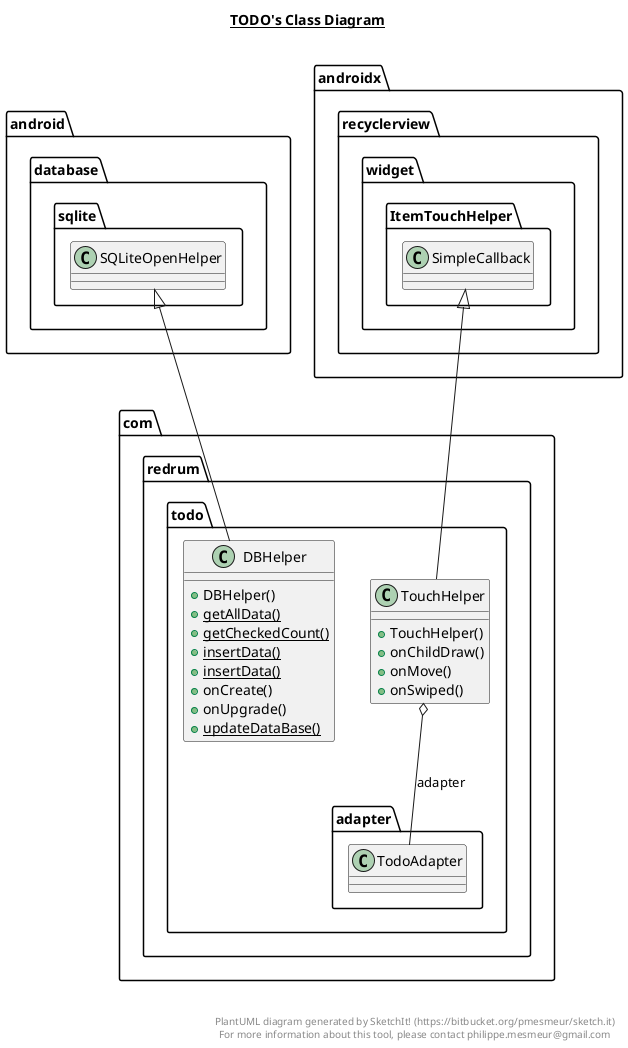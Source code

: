 @startuml

title __TODO's Class Diagram__\n

  namespace com.redrum.todo {
    class com.redrum.todo.DBHelper {
        + DBHelper()
        {static} + getAllData()
        {static} + getCheckedCount()
        {static} + insertData()
        {static} + insertData()
        + onCreate()
        + onUpgrade()
        {static} + updateDataBase()
    }
  }
  

  namespace com.redrum.todo {
    class com.redrum.todo.TouchHelper {
        + TouchHelper()
        + onChildDraw()
        + onMove()
        + onSwiped()
    }
  }
  

  com.redrum.todo.DBHelper -up-|> android.database.sqlite.SQLiteOpenHelper
  com.redrum.todo.TouchHelper -up-|> androidx.recyclerview.widget.ItemTouchHelper.SimpleCallback
  com.redrum.todo.TouchHelper o-- com.redrum.todo.adapter.TodoAdapter : adapter


right footer


PlantUML diagram generated by SketchIt! (https://bitbucket.org/pmesmeur/sketch.it)
For more information about this tool, please contact philippe.mesmeur@gmail.com
endfooter

@enduml
